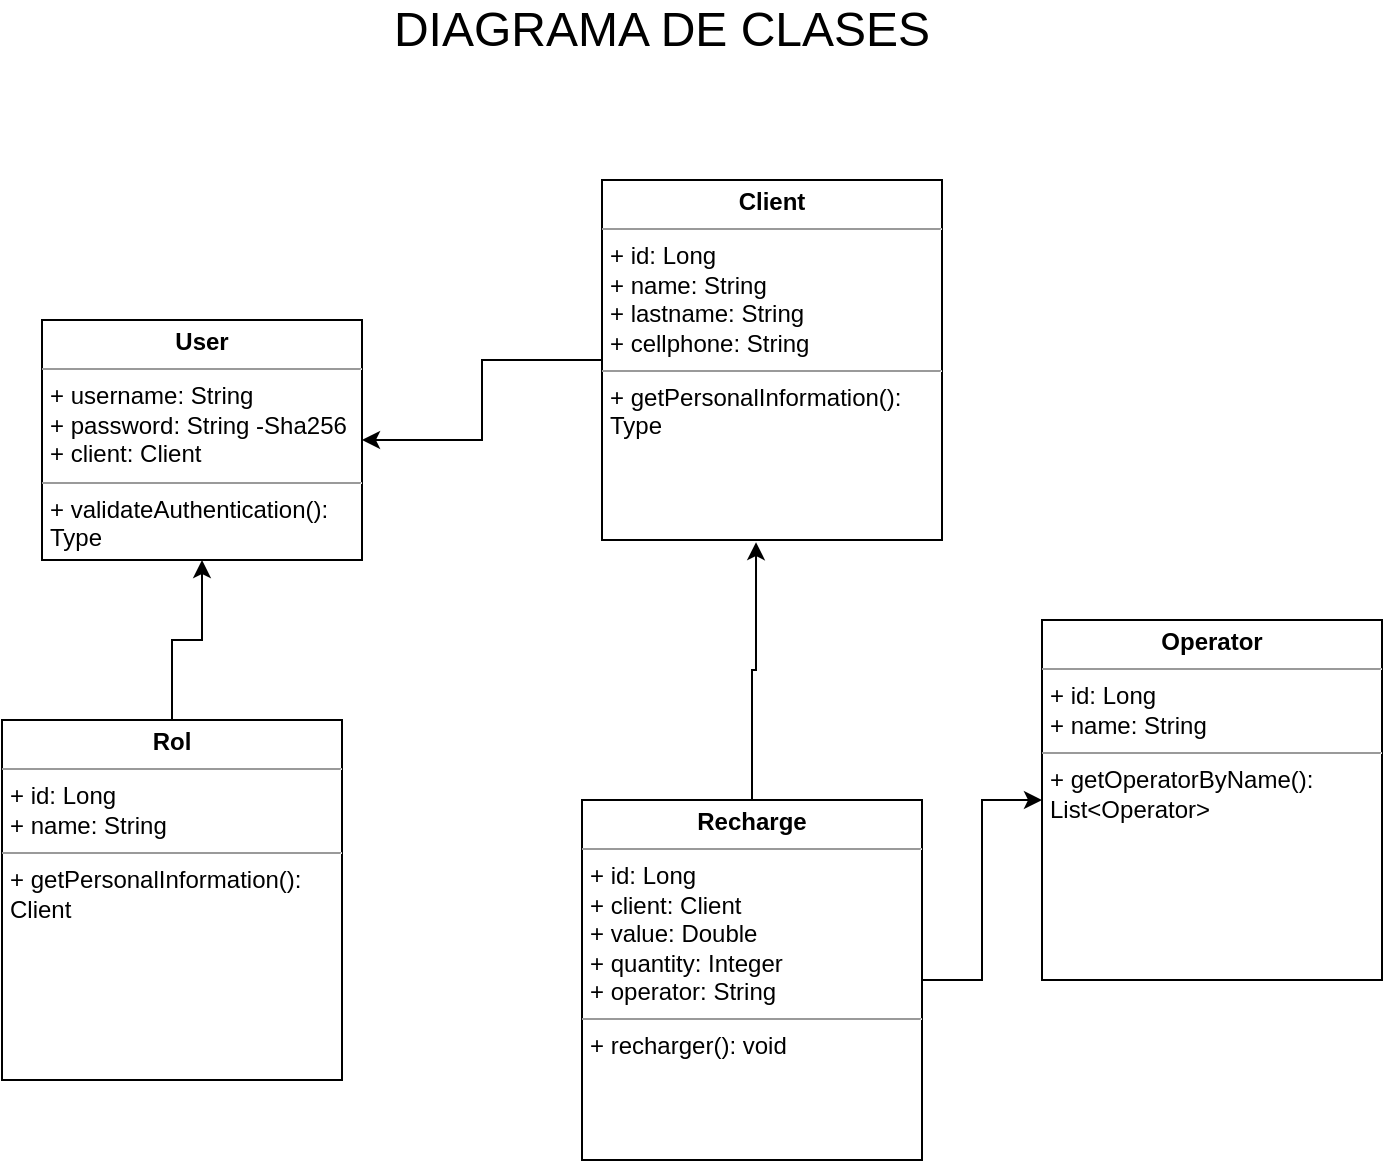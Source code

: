 <mxfile version="21.1.8" type="device" pages="4">
  <diagram name="Diagrama de clases" id="NhD9Bp3J1-05DahiVVnm">
    <mxGraphModel dx="1434" dy="765" grid="1" gridSize="10" guides="1" tooltips="1" connect="1" arrows="1" fold="1" page="1" pageScale="1" pageWidth="850" pageHeight="1100" math="0" shadow="0">
      <root>
        <mxCell id="0" />
        <mxCell id="1" parent="0" />
        <mxCell id="OxJuSa08o-R4pMxrwC6q-2" value="DIAGRAMA DE CLASES" style="text;html=1;strokeColor=none;fillColor=none;align=center;verticalAlign=middle;whiteSpace=wrap;rounded=0;strokeWidth=5;fontSize=24;" vertex="1" parent="1">
          <mxGeometry x="260" y="30" width="300" height="30" as="geometry" />
        </mxCell>
        <mxCell id="OxJuSa08o-R4pMxrwC6q-11" style="edgeStyle=orthogonalEdgeStyle;rounded=0;orthogonalLoop=1;jettySize=auto;html=1;" edge="1" parent="1" source="OxJuSa08o-R4pMxrwC6q-3" target="OxJuSa08o-R4pMxrwC6q-4">
          <mxGeometry relative="1" as="geometry" />
        </mxCell>
        <mxCell id="OxJuSa08o-R4pMxrwC6q-3" value="&lt;p style=&quot;margin:0px;margin-top:4px;text-align:center;&quot;&gt;&lt;b&gt;Client&lt;/b&gt;&lt;/p&gt;&lt;hr size=&quot;1&quot;&gt;&lt;p style=&quot;margin:0px;margin-left:4px;&quot;&gt;+ id: Long&lt;/p&gt;&lt;p style=&quot;margin:0px;margin-left:4px;&quot;&gt;+ name: String&lt;br&gt;&lt;/p&gt;&lt;p style=&quot;margin:0px;margin-left:4px;&quot;&gt;+ lastname: String&lt;br&gt;&lt;/p&gt;&lt;p style=&quot;margin:0px;margin-left:4px;&quot;&gt;+ cellphone: String&lt;br&gt;&lt;/p&gt;&lt;hr size=&quot;1&quot;&gt;&lt;p style=&quot;margin:0px;margin-left:4px;&quot;&gt;+ getPersonalInformation(): Type&lt;/p&gt;" style="verticalAlign=top;align=left;overflow=fill;fontSize=12;fontFamily=Helvetica;html=1;whiteSpace=wrap;" vertex="1" parent="1">
          <mxGeometry x="380" y="120" width="170" height="180" as="geometry" />
        </mxCell>
        <mxCell id="OxJuSa08o-R4pMxrwC6q-4" value="&lt;p style=&quot;margin:0px;margin-top:4px;text-align:center;&quot;&gt;&lt;b&gt;User&lt;/b&gt;&lt;/p&gt;&lt;hr size=&quot;1&quot;&gt;&lt;p style=&quot;margin:0px;margin-left:4px;&quot;&gt;+ username: String&lt;/p&gt;&lt;p style=&quot;margin:0px;margin-left:4px;&quot;&gt;+ password: String -Sha256&lt;br&gt;&lt;/p&gt;&lt;p style=&quot;margin:0px;margin-left:4px;&quot;&gt;+ client: Client&lt;br style=&quot;border-color: var(--border-color);&quot;&gt;&lt;/p&gt;&lt;hr size=&quot;1&quot;&gt;&lt;p style=&quot;margin:0px;margin-left:4px;&quot;&gt;+ validateAuthentication(): Type&lt;/p&gt;" style="verticalAlign=top;align=left;overflow=fill;fontSize=12;fontFamily=Helvetica;html=1;whiteSpace=wrap;" vertex="1" parent="1">
          <mxGeometry x="100" y="190" width="160" height="120" as="geometry" />
        </mxCell>
        <mxCell id="OxJuSa08o-R4pMxrwC6q-12" style="edgeStyle=orthogonalEdgeStyle;rounded=0;orthogonalLoop=1;jettySize=auto;html=1;entryX=0.453;entryY=1.006;entryDx=0;entryDy=0;entryPerimeter=0;" edge="1" parent="1" source="OxJuSa08o-R4pMxrwC6q-7" target="OxJuSa08o-R4pMxrwC6q-3">
          <mxGeometry relative="1" as="geometry" />
        </mxCell>
        <mxCell id="OxJuSa08o-R4pMxrwC6q-13" style="edgeStyle=orthogonalEdgeStyle;rounded=0;orthogonalLoop=1;jettySize=auto;html=1;entryX=0;entryY=0.5;entryDx=0;entryDy=0;" edge="1" parent="1" source="OxJuSa08o-R4pMxrwC6q-7" target="OxJuSa08o-R4pMxrwC6q-8">
          <mxGeometry relative="1" as="geometry" />
        </mxCell>
        <mxCell id="OxJuSa08o-R4pMxrwC6q-7" value="&lt;p style=&quot;margin:0px;margin-top:4px;text-align:center;&quot;&gt;&lt;b&gt;Recharge&lt;/b&gt;&lt;/p&gt;&lt;hr size=&quot;1&quot;&gt;&lt;p style=&quot;margin:0px;margin-left:4px;&quot;&gt;+ id: Long&lt;/p&gt;&lt;p style=&quot;margin:0px;margin-left:4px;&quot;&gt;+ client: Client&lt;br&gt;&lt;/p&gt;&lt;p style=&quot;margin:0px;margin-left:4px;&quot;&gt;+ value: Double&lt;br&gt;&lt;/p&gt;&lt;p style=&quot;margin:0px;margin-left:4px;&quot;&gt;+ quantity: Integer&lt;br&gt;&lt;/p&gt;&lt;p style=&quot;margin:0px;margin-left:4px;&quot;&gt;+ operator: String&lt;br&gt;&lt;/p&gt;&lt;hr size=&quot;1&quot;&gt;&lt;p style=&quot;margin:0px;margin-left:4px;&quot;&gt;+ recharger(): void&lt;/p&gt;" style="verticalAlign=top;align=left;overflow=fill;fontSize=12;fontFamily=Helvetica;html=1;whiteSpace=wrap;" vertex="1" parent="1">
          <mxGeometry x="370" y="430" width="170" height="180" as="geometry" />
        </mxCell>
        <mxCell id="OxJuSa08o-R4pMxrwC6q-8" value="&lt;p style=&quot;margin:0px;margin-top:4px;text-align:center;&quot;&gt;&lt;b&gt;Operator&lt;/b&gt;&lt;/p&gt;&lt;hr size=&quot;1&quot;&gt;&lt;p style=&quot;margin:0px;margin-left:4px;&quot;&gt;+ id: Long&lt;/p&gt;&lt;p style=&quot;margin:0px;margin-left:4px;&quot;&gt;+ name: String&lt;/p&gt;&lt;hr size=&quot;1&quot;&gt;&lt;p style=&quot;margin:0px;margin-left:4px;&quot;&gt;+ getOperatorByName(): List&amp;lt;Operator&amp;gt;&lt;/p&gt;" style="verticalAlign=top;align=left;overflow=fill;fontSize=12;fontFamily=Helvetica;html=1;whiteSpace=wrap;" vertex="1" parent="1">
          <mxGeometry x="600" y="340" width="170" height="180" as="geometry" />
        </mxCell>
        <mxCell id="OxJuSa08o-R4pMxrwC6q-10" value="" style="edgeStyle=orthogonalEdgeStyle;rounded=0;orthogonalLoop=1;jettySize=auto;html=1;" edge="1" parent="1" source="OxJuSa08o-R4pMxrwC6q-9" target="OxJuSa08o-R4pMxrwC6q-4">
          <mxGeometry relative="1" as="geometry" />
        </mxCell>
        <mxCell id="OxJuSa08o-R4pMxrwC6q-9" value="&lt;p style=&quot;margin:0px;margin-top:4px;text-align:center;&quot;&gt;&lt;b&gt;Rol&lt;/b&gt;&lt;/p&gt;&lt;hr size=&quot;1&quot;&gt;&lt;p style=&quot;margin:0px;margin-left:4px;&quot;&gt;+ id: Long&lt;/p&gt;&lt;p style=&quot;margin:0px;margin-left:4px;&quot;&gt;+ name: String&lt;/p&gt;&lt;hr size=&quot;1&quot;&gt;&lt;p style=&quot;margin:0px;margin-left:4px;&quot;&gt;+ getPersonalInformation(): Client&lt;/p&gt;" style="verticalAlign=top;align=left;overflow=fill;fontSize=12;fontFamily=Helvetica;html=1;whiteSpace=wrap;" vertex="1" parent="1">
          <mxGeometry x="80" y="390" width="170" height="180" as="geometry" />
        </mxCell>
      </root>
    </mxGraphModel>
  </diagram>
  <diagram id="KC_VDV1ARqw7s2m8Y3AF" name="Diagrama relacional">
    <mxGraphModel dx="1434" dy="765" grid="1" gridSize="10" guides="1" tooltips="1" connect="1" arrows="1" fold="1" page="1" pageScale="1" pageWidth="850" pageHeight="1100" math="0" shadow="0">
      <root>
        <mxCell id="0" />
        <mxCell id="1" parent="0" />
        <mxCell id="NtnDvKSr3k3F9k5kQiV3-1" value="DIAGRAMA DE CLASES" style="text;html=1;strokeColor=none;fillColor=none;align=center;verticalAlign=middle;whiteSpace=wrap;rounded=0;strokeWidth=5;fontSize=24;" vertex="1" parent="1">
          <mxGeometry x="260" y="30" width="300" height="30" as="geometry" />
        </mxCell>
        <mxCell id="NtnDvKSr3k3F9k5kQiV3-6" value="User" style="shape=table;startSize=30;container=1;collapsible=1;childLayout=tableLayout;fixedRows=1;rowLines=0;fontStyle=1;align=center;resizeLast=1;html=1;" vertex="1" parent="1">
          <mxGeometry x="100" y="200" width="180" height="190" as="geometry" />
        </mxCell>
        <mxCell id="NtnDvKSr3k3F9k5kQiV3-7" value="" style="shape=tableRow;horizontal=0;startSize=0;swimlaneHead=0;swimlaneBody=0;fillColor=none;collapsible=0;dropTarget=0;points=[[0,0.5],[1,0.5]];portConstraint=eastwest;top=0;left=0;right=0;bottom=1;" vertex="1" parent="NtnDvKSr3k3F9k5kQiV3-6">
          <mxGeometry y="30" width="180" height="70" as="geometry" />
        </mxCell>
        <mxCell id="NtnDvKSr3k3F9k5kQiV3-8" value="PK" style="shape=partialRectangle;connectable=0;fillColor=none;top=0;left=0;bottom=0;right=0;fontStyle=1;overflow=hidden;whiteSpace=wrap;html=1;" vertex="1" parent="NtnDvKSr3k3F9k5kQiV3-7">
          <mxGeometry width="30" height="70" as="geometry">
            <mxRectangle width="30" height="70" as="alternateBounds" />
          </mxGeometry>
        </mxCell>
        <mxCell id="NtnDvKSr3k3F9k5kQiV3-9" value="id" style="shape=partialRectangle;connectable=0;fillColor=none;top=0;left=0;bottom=0;right=0;align=left;spacingLeft=6;fontStyle=5;overflow=hidden;whiteSpace=wrap;html=1;" vertex="1" parent="NtnDvKSr3k3F9k5kQiV3-7">
          <mxGeometry x="30" width="150" height="70" as="geometry">
            <mxRectangle width="150" height="70" as="alternateBounds" />
          </mxGeometry>
        </mxCell>
        <mxCell id="NtnDvKSr3k3F9k5kQiV3-10" value="" style="shape=tableRow;horizontal=0;startSize=0;swimlaneHead=0;swimlaneBody=0;fillColor=none;collapsible=0;dropTarget=0;points=[[0,0.5],[1,0.5]];portConstraint=eastwest;top=0;left=0;right=0;bottom=0;" vertex="1" parent="NtnDvKSr3k3F9k5kQiV3-6">
          <mxGeometry y="100" width="180" height="30" as="geometry" />
        </mxCell>
        <mxCell id="NtnDvKSr3k3F9k5kQiV3-11" value="" style="shape=partialRectangle;connectable=0;fillColor=none;top=0;left=0;bottom=0;right=0;editable=1;overflow=hidden;whiteSpace=wrap;html=1;" vertex="1" parent="NtnDvKSr3k3F9k5kQiV3-10">
          <mxGeometry width="30" height="30" as="geometry">
            <mxRectangle width="30" height="30" as="alternateBounds" />
          </mxGeometry>
        </mxCell>
        <mxCell id="NtnDvKSr3k3F9k5kQiV3-12" value="username" style="shape=partialRectangle;connectable=0;fillColor=none;top=0;left=0;bottom=0;right=0;align=left;spacingLeft=6;overflow=hidden;whiteSpace=wrap;html=1;" vertex="1" parent="NtnDvKSr3k3F9k5kQiV3-10">
          <mxGeometry x="30" width="150" height="30" as="geometry">
            <mxRectangle width="150" height="30" as="alternateBounds" />
          </mxGeometry>
        </mxCell>
        <mxCell id="NtnDvKSr3k3F9k5kQiV3-13" value="" style="shape=tableRow;horizontal=0;startSize=0;swimlaneHead=0;swimlaneBody=0;fillColor=none;collapsible=0;dropTarget=0;points=[[0,0.5],[1,0.5]];portConstraint=eastwest;top=0;left=0;right=0;bottom=0;" vertex="1" parent="NtnDvKSr3k3F9k5kQiV3-6">
          <mxGeometry y="130" width="180" height="30" as="geometry" />
        </mxCell>
        <mxCell id="NtnDvKSr3k3F9k5kQiV3-14" value="" style="shape=partialRectangle;connectable=0;fillColor=none;top=0;left=0;bottom=0;right=0;editable=1;overflow=hidden;whiteSpace=wrap;html=1;" vertex="1" parent="NtnDvKSr3k3F9k5kQiV3-13">
          <mxGeometry width="30" height="30" as="geometry">
            <mxRectangle width="30" height="30" as="alternateBounds" />
          </mxGeometry>
        </mxCell>
        <mxCell id="NtnDvKSr3k3F9k5kQiV3-15" value="password" style="shape=partialRectangle;connectable=0;fillColor=none;top=0;left=0;bottom=0;right=0;align=left;spacingLeft=6;overflow=hidden;whiteSpace=wrap;html=1;" vertex="1" parent="NtnDvKSr3k3F9k5kQiV3-13">
          <mxGeometry x="30" width="150" height="30" as="geometry">
            <mxRectangle width="150" height="30" as="alternateBounds" />
          </mxGeometry>
        </mxCell>
        <mxCell id="NtnDvKSr3k3F9k5kQiV3-16" value="" style="shape=tableRow;horizontal=0;startSize=0;swimlaneHead=0;swimlaneBody=0;fillColor=none;collapsible=0;dropTarget=0;points=[[0,0.5],[1,0.5]];portConstraint=eastwest;top=0;left=0;right=0;bottom=0;" vertex="1" parent="NtnDvKSr3k3F9k5kQiV3-6">
          <mxGeometry y="160" width="180" height="30" as="geometry" />
        </mxCell>
        <mxCell id="NtnDvKSr3k3F9k5kQiV3-17" value="" style="shape=partialRectangle;connectable=0;fillColor=none;top=0;left=0;bottom=0;right=0;editable=1;overflow=hidden;whiteSpace=wrap;html=1;" vertex="1" parent="NtnDvKSr3k3F9k5kQiV3-16">
          <mxGeometry width="30" height="30" as="geometry">
            <mxRectangle width="30" height="30" as="alternateBounds" />
          </mxGeometry>
        </mxCell>
        <mxCell id="NtnDvKSr3k3F9k5kQiV3-18" value="fk_id_rol" style="shape=partialRectangle;connectable=0;fillColor=none;top=0;left=0;bottom=0;right=0;align=left;spacingLeft=6;overflow=hidden;whiteSpace=wrap;html=1;" vertex="1" parent="NtnDvKSr3k3F9k5kQiV3-16">
          <mxGeometry x="30" width="150" height="30" as="geometry">
            <mxRectangle width="150" height="30" as="alternateBounds" />
          </mxGeometry>
        </mxCell>
        <mxCell id="QtFYTCFvcYxuP-y3jaL2-1" value="Rol" style="shape=table;startSize=30;container=1;collapsible=1;childLayout=tableLayout;fixedRows=1;rowLines=0;fontStyle=1;align=center;resizeLast=1;html=1;" vertex="1" parent="1">
          <mxGeometry x="80" y="490" width="180" height="150" as="geometry" />
        </mxCell>
        <mxCell id="QtFYTCFvcYxuP-y3jaL2-2" value="" style="shape=tableRow;horizontal=0;startSize=0;swimlaneHead=0;swimlaneBody=0;fillColor=none;collapsible=0;dropTarget=0;points=[[0,0.5],[1,0.5]];portConstraint=eastwest;top=0;left=0;right=0;bottom=1;" vertex="1" parent="QtFYTCFvcYxuP-y3jaL2-1">
          <mxGeometry y="30" width="180" height="30" as="geometry" />
        </mxCell>
        <mxCell id="QtFYTCFvcYxuP-y3jaL2-3" value="PK" style="shape=partialRectangle;connectable=0;fillColor=none;top=0;left=0;bottom=0;right=0;fontStyle=1;overflow=hidden;whiteSpace=wrap;html=1;" vertex="1" parent="QtFYTCFvcYxuP-y3jaL2-2">
          <mxGeometry width="30" height="30" as="geometry">
            <mxRectangle width="30" height="30" as="alternateBounds" />
          </mxGeometry>
        </mxCell>
        <mxCell id="QtFYTCFvcYxuP-y3jaL2-4" value="id" style="shape=partialRectangle;connectable=0;fillColor=none;top=0;left=0;bottom=0;right=0;align=left;spacingLeft=6;fontStyle=5;overflow=hidden;whiteSpace=wrap;html=1;" vertex="1" parent="QtFYTCFvcYxuP-y3jaL2-2">
          <mxGeometry x="30" width="150" height="30" as="geometry">
            <mxRectangle width="150" height="30" as="alternateBounds" />
          </mxGeometry>
        </mxCell>
        <mxCell id="QtFYTCFvcYxuP-y3jaL2-5" value="" style="shape=tableRow;horizontal=0;startSize=0;swimlaneHead=0;swimlaneBody=0;fillColor=none;collapsible=0;dropTarget=0;points=[[0,0.5],[1,0.5]];portConstraint=eastwest;top=0;left=0;right=0;bottom=0;" vertex="1" parent="QtFYTCFvcYxuP-y3jaL2-1">
          <mxGeometry y="60" width="180" height="30" as="geometry" />
        </mxCell>
        <mxCell id="QtFYTCFvcYxuP-y3jaL2-6" value="" style="shape=partialRectangle;connectable=0;fillColor=none;top=0;left=0;bottom=0;right=0;editable=1;overflow=hidden;whiteSpace=wrap;html=1;" vertex="1" parent="QtFYTCFvcYxuP-y3jaL2-5">
          <mxGeometry width="30" height="30" as="geometry">
            <mxRectangle width="30" height="30" as="alternateBounds" />
          </mxGeometry>
        </mxCell>
        <mxCell id="QtFYTCFvcYxuP-y3jaL2-7" value="name" style="shape=partialRectangle;connectable=0;fillColor=none;top=0;left=0;bottom=0;right=0;align=left;spacingLeft=6;overflow=hidden;whiteSpace=wrap;html=1;" vertex="1" parent="QtFYTCFvcYxuP-y3jaL2-5">
          <mxGeometry x="30" width="150" height="30" as="geometry">
            <mxRectangle width="150" height="30" as="alternateBounds" />
          </mxGeometry>
        </mxCell>
        <mxCell id="QtFYTCFvcYxuP-y3jaL2-8" value="" style="shape=tableRow;horizontal=0;startSize=0;swimlaneHead=0;swimlaneBody=0;fillColor=none;collapsible=0;dropTarget=0;points=[[0,0.5],[1,0.5]];portConstraint=eastwest;top=0;left=0;right=0;bottom=0;" vertex="1" parent="QtFYTCFvcYxuP-y3jaL2-1">
          <mxGeometry y="90" width="180" height="30" as="geometry" />
        </mxCell>
        <mxCell id="QtFYTCFvcYxuP-y3jaL2-9" value="" style="shape=partialRectangle;connectable=0;fillColor=none;top=0;left=0;bottom=0;right=0;editable=1;overflow=hidden;whiteSpace=wrap;html=1;" vertex="1" parent="QtFYTCFvcYxuP-y3jaL2-8">
          <mxGeometry width="30" height="30" as="geometry">
            <mxRectangle width="30" height="30" as="alternateBounds" />
          </mxGeometry>
        </mxCell>
        <mxCell id="QtFYTCFvcYxuP-y3jaL2-10" value="status" style="shape=partialRectangle;connectable=0;fillColor=none;top=0;left=0;bottom=0;right=0;align=left;spacingLeft=6;overflow=hidden;whiteSpace=wrap;html=1;" vertex="1" parent="QtFYTCFvcYxuP-y3jaL2-8">
          <mxGeometry x="30" width="150" height="30" as="geometry">
            <mxRectangle width="150" height="30" as="alternateBounds" />
          </mxGeometry>
        </mxCell>
        <mxCell id="QtFYTCFvcYxuP-y3jaL2-11" value="" style="shape=tableRow;horizontal=0;startSize=0;swimlaneHead=0;swimlaneBody=0;fillColor=none;collapsible=0;dropTarget=0;points=[[0,0.5],[1,0.5]];portConstraint=eastwest;top=0;left=0;right=0;bottom=0;" vertex="1" parent="QtFYTCFvcYxuP-y3jaL2-1">
          <mxGeometry y="120" width="180" height="30" as="geometry" />
        </mxCell>
        <mxCell id="QtFYTCFvcYxuP-y3jaL2-12" value="" style="shape=partialRectangle;connectable=0;fillColor=none;top=0;left=0;bottom=0;right=0;editable=1;overflow=hidden;whiteSpace=wrap;html=1;" vertex="1" parent="QtFYTCFvcYxuP-y3jaL2-11">
          <mxGeometry width="30" height="30" as="geometry">
            <mxRectangle width="30" height="30" as="alternateBounds" />
          </mxGeometry>
        </mxCell>
        <mxCell id="QtFYTCFvcYxuP-y3jaL2-13" value="" style="shape=partialRectangle;connectable=0;fillColor=none;top=0;left=0;bottom=0;right=0;align=left;spacingLeft=6;overflow=hidden;whiteSpace=wrap;html=1;" vertex="1" parent="QtFYTCFvcYxuP-y3jaL2-11">
          <mxGeometry x="30" width="150" height="30" as="geometry">
            <mxRectangle width="150" height="30" as="alternateBounds" />
          </mxGeometry>
        </mxCell>
        <mxCell id="QtFYTCFvcYxuP-y3jaL2-14" value="Client" style="shape=table;startSize=30;container=1;collapsible=1;childLayout=tableLayout;fixedRows=1;rowLines=0;fontStyle=1;align=center;resizeLast=1;html=1;" vertex="1" parent="1">
          <mxGeometry x="335" y="150" width="180" height="150" as="geometry" />
        </mxCell>
        <mxCell id="QtFYTCFvcYxuP-y3jaL2-15" value="" style="shape=tableRow;horizontal=0;startSize=0;swimlaneHead=0;swimlaneBody=0;fillColor=none;collapsible=0;dropTarget=0;points=[[0,0.5],[1,0.5]];portConstraint=eastwest;top=0;left=0;right=0;bottom=1;" vertex="1" parent="QtFYTCFvcYxuP-y3jaL2-14">
          <mxGeometry y="30" width="180" height="30" as="geometry" />
        </mxCell>
        <mxCell id="QtFYTCFvcYxuP-y3jaL2-16" value="PK" style="shape=partialRectangle;connectable=0;fillColor=none;top=0;left=0;bottom=0;right=0;fontStyle=1;overflow=hidden;whiteSpace=wrap;html=1;" vertex="1" parent="QtFYTCFvcYxuP-y3jaL2-15">
          <mxGeometry width="30" height="30" as="geometry">
            <mxRectangle width="30" height="30" as="alternateBounds" />
          </mxGeometry>
        </mxCell>
        <mxCell id="QtFYTCFvcYxuP-y3jaL2-17" value="id" style="shape=partialRectangle;connectable=0;fillColor=none;top=0;left=0;bottom=0;right=0;align=left;spacingLeft=6;fontStyle=5;overflow=hidden;whiteSpace=wrap;html=1;" vertex="1" parent="QtFYTCFvcYxuP-y3jaL2-15">
          <mxGeometry x="30" width="150" height="30" as="geometry">
            <mxRectangle width="150" height="30" as="alternateBounds" />
          </mxGeometry>
        </mxCell>
        <mxCell id="QtFYTCFvcYxuP-y3jaL2-18" value="" style="shape=tableRow;horizontal=0;startSize=0;swimlaneHead=0;swimlaneBody=0;fillColor=none;collapsible=0;dropTarget=0;points=[[0,0.5],[1,0.5]];portConstraint=eastwest;top=0;left=0;right=0;bottom=0;" vertex="1" parent="QtFYTCFvcYxuP-y3jaL2-14">
          <mxGeometry y="60" width="180" height="30" as="geometry" />
        </mxCell>
        <mxCell id="QtFYTCFvcYxuP-y3jaL2-19" value="" style="shape=partialRectangle;connectable=0;fillColor=none;top=0;left=0;bottom=0;right=0;editable=1;overflow=hidden;whiteSpace=wrap;html=1;" vertex="1" parent="QtFYTCFvcYxuP-y3jaL2-18">
          <mxGeometry width="30" height="30" as="geometry">
            <mxRectangle width="30" height="30" as="alternateBounds" />
          </mxGeometry>
        </mxCell>
        <mxCell id="QtFYTCFvcYxuP-y3jaL2-20" value="name" style="shape=partialRectangle;connectable=0;fillColor=none;top=0;left=0;bottom=0;right=0;align=left;spacingLeft=6;overflow=hidden;whiteSpace=wrap;html=1;" vertex="1" parent="QtFYTCFvcYxuP-y3jaL2-18">
          <mxGeometry x="30" width="150" height="30" as="geometry">
            <mxRectangle width="150" height="30" as="alternateBounds" />
          </mxGeometry>
        </mxCell>
        <mxCell id="QtFYTCFvcYxuP-y3jaL2-21" value="" style="shape=tableRow;horizontal=0;startSize=0;swimlaneHead=0;swimlaneBody=0;fillColor=none;collapsible=0;dropTarget=0;points=[[0,0.5],[1,0.5]];portConstraint=eastwest;top=0;left=0;right=0;bottom=0;" vertex="1" parent="QtFYTCFvcYxuP-y3jaL2-14">
          <mxGeometry y="90" width="180" height="30" as="geometry" />
        </mxCell>
        <mxCell id="QtFYTCFvcYxuP-y3jaL2-22" value="" style="shape=partialRectangle;connectable=0;fillColor=none;top=0;left=0;bottom=0;right=0;editable=1;overflow=hidden;whiteSpace=wrap;html=1;" vertex="1" parent="QtFYTCFvcYxuP-y3jaL2-21">
          <mxGeometry width="30" height="30" as="geometry">
            <mxRectangle width="30" height="30" as="alternateBounds" />
          </mxGeometry>
        </mxCell>
        <mxCell id="QtFYTCFvcYxuP-y3jaL2-23" value="lastiname" style="shape=partialRectangle;connectable=0;fillColor=none;top=0;left=0;bottom=0;right=0;align=left;spacingLeft=6;overflow=hidden;whiteSpace=wrap;html=1;" vertex="1" parent="QtFYTCFvcYxuP-y3jaL2-21">
          <mxGeometry x="30" width="150" height="30" as="geometry">
            <mxRectangle width="150" height="30" as="alternateBounds" />
          </mxGeometry>
        </mxCell>
        <mxCell id="QtFYTCFvcYxuP-y3jaL2-24" value="" style="shape=tableRow;horizontal=0;startSize=0;swimlaneHead=0;swimlaneBody=0;fillColor=none;collapsible=0;dropTarget=0;points=[[0,0.5],[1,0.5]];portConstraint=eastwest;top=0;left=0;right=0;bottom=0;" vertex="1" parent="QtFYTCFvcYxuP-y3jaL2-14">
          <mxGeometry y="120" width="180" height="30" as="geometry" />
        </mxCell>
        <mxCell id="QtFYTCFvcYxuP-y3jaL2-25" value="" style="shape=partialRectangle;connectable=0;fillColor=none;top=0;left=0;bottom=0;right=0;editable=1;overflow=hidden;whiteSpace=wrap;html=1;" vertex="1" parent="QtFYTCFvcYxuP-y3jaL2-24">
          <mxGeometry width="30" height="30" as="geometry">
            <mxRectangle width="30" height="30" as="alternateBounds" />
          </mxGeometry>
        </mxCell>
        <mxCell id="QtFYTCFvcYxuP-y3jaL2-26" value="cellphone" style="shape=partialRectangle;connectable=0;fillColor=none;top=0;left=0;bottom=0;right=0;align=left;spacingLeft=6;overflow=hidden;whiteSpace=wrap;html=1;" vertex="1" parent="QtFYTCFvcYxuP-y3jaL2-24">
          <mxGeometry x="30" width="150" height="30" as="geometry">
            <mxRectangle width="150" height="30" as="alternateBounds" />
          </mxGeometry>
        </mxCell>
        <mxCell id="QtFYTCFvcYxuP-y3jaL2-27" value="Operator" style="shape=table;startSize=30;container=1;collapsible=1;childLayout=tableLayout;fixedRows=1;rowLines=0;fontStyle=1;align=center;resizeLast=1;html=1;" vertex="1" parent="1">
          <mxGeometry x="610" y="590" width="180" height="150" as="geometry" />
        </mxCell>
        <mxCell id="QtFYTCFvcYxuP-y3jaL2-28" value="" style="shape=tableRow;horizontal=0;startSize=0;swimlaneHead=0;swimlaneBody=0;fillColor=none;collapsible=0;dropTarget=0;points=[[0,0.5],[1,0.5]];portConstraint=eastwest;top=0;left=0;right=0;bottom=1;" vertex="1" parent="QtFYTCFvcYxuP-y3jaL2-27">
          <mxGeometry y="30" width="180" height="30" as="geometry" />
        </mxCell>
        <mxCell id="QtFYTCFvcYxuP-y3jaL2-29" value="PK" style="shape=partialRectangle;connectable=0;fillColor=none;top=0;left=0;bottom=0;right=0;fontStyle=1;overflow=hidden;whiteSpace=wrap;html=1;" vertex="1" parent="QtFYTCFvcYxuP-y3jaL2-28">
          <mxGeometry width="30" height="30" as="geometry">
            <mxRectangle width="30" height="30" as="alternateBounds" />
          </mxGeometry>
        </mxCell>
        <mxCell id="QtFYTCFvcYxuP-y3jaL2-30" value="id" style="shape=partialRectangle;connectable=0;fillColor=none;top=0;left=0;bottom=0;right=0;align=left;spacingLeft=6;fontStyle=5;overflow=hidden;whiteSpace=wrap;html=1;" vertex="1" parent="QtFYTCFvcYxuP-y3jaL2-28">
          <mxGeometry x="30" width="150" height="30" as="geometry">
            <mxRectangle width="150" height="30" as="alternateBounds" />
          </mxGeometry>
        </mxCell>
        <mxCell id="QtFYTCFvcYxuP-y3jaL2-31" value="" style="shape=tableRow;horizontal=0;startSize=0;swimlaneHead=0;swimlaneBody=0;fillColor=none;collapsible=0;dropTarget=0;points=[[0,0.5],[1,0.5]];portConstraint=eastwest;top=0;left=0;right=0;bottom=0;" vertex="1" parent="QtFYTCFvcYxuP-y3jaL2-27">
          <mxGeometry y="60" width="180" height="30" as="geometry" />
        </mxCell>
        <mxCell id="QtFYTCFvcYxuP-y3jaL2-32" value="" style="shape=partialRectangle;connectable=0;fillColor=none;top=0;left=0;bottom=0;right=0;editable=1;overflow=hidden;whiteSpace=wrap;html=1;" vertex="1" parent="QtFYTCFvcYxuP-y3jaL2-31">
          <mxGeometry width="30" height="30" as="geometry">
            <mxRectangle width="30" height="30" as="alternateBounds" />
          </mxGeometry>
        </mxCell>
        <mxCell id="QtFYTCFvcYxuP-y3jaL2-33" value="name" style="shape=partialRectangle;connectable=0;fillColor=none;top=0;left=0;bottom=0;right=0;align=left;spacingLeft=6;overflow=hidden;whiteSpace=wrap;html=1;" vertex="1" parent="QtFYTCFvcYxuP-y3jaL2-31">
          <mxGeometry x="30" width="150" height="30" as="geometry">
            <mxRectangle width="150" height="30" as="alternateBounds" />
          </mxGeometry>
        </mxCell>
        <mxCell id="QtFYTCFvcYxuP-y3jaL2-34" value="" style="shape=tableRow;horizontal=0;startSize=0;swimlaneHead=0;swimlaneBody=0;fillColor=none;collapsible=0;dropTarget=0;points=[[0,0.5],[1,0.5]];portConstraint=eastwest;top=0;left=0;right=0;bottom=0;" vertex="1" parent="QtFYTCFvcYxuP-y3jaL2-27">
          <mxGeometry y="90" width="180" height="30" as="geometry" />
        </mxCell>
        <mxCell id="QtFYTCFvcYxuP-y3jaL2-35" value="" style="shape=partialRectangle;connectable=0;fillColor=none;top=0;left=0;bottom=0;right=0;editable=1;overflow=hidden;whiteSpace=wrap;html=1;" vertex="1" parent="QtFYTCFvcYxuP-y3jaL2-34">
          <mxGeometry width="30" height="30" as="geometry">
            <mxRectangle width="30" height="30" as="alternateBounds" />
          </mxGeometry>
        </mxCell>
        <mxCell id="QtFYTCFvcYxuP-y3jaL2-36" value="status" style="shape=partialRectangle;connectable=0;fillColor=none;top=0;left=0;bottom=0;right=0;align=left;spacingLeft=6;overflow=hidden;whiteSpace=wrap;html=1;" vertex="1" parent="QtFYTCFvcYxuP-y3jaL2-34">
          <mxGeometry x="30" width="150" height="30" as="geometry">
            <mxRectangle width="150" height="30" as="alternateBounds" />
          </mxGeometry>
        </mxCell>
        <mxCell id="QtFYTCFvcYxuP-y3jaL2-37" value="" style="shape=tableRow;horizontal=0;startSize=0;swimlaneHead=0;swimlaneBody=0;fillColor=none;collapsible=0;dropTarget=0;points=[[0,0.5],[1,0.5]];portConstraint=eastwest;top=0;left=0;right=0;bottom=0;" vertex="1" parent="QtFYTCFvcYxuP-y3jaL2-27">
          <mxGeometry y="120" width="180" height="30" as="geometry" />
        </mxCell>
        <mxCell id="QtFYTCFvcYxuP-y3jaL2-38" value="" style="shape=partialRectangle;connectable=0;fillColor=none;top=0;left=0;bottom=0;right=0;editable=1;overflow=hidden;whiteSpace=wrap;html=1;" vertex="1" parent="QtFYTCFvcYxuP-y3jaL2-37">
          <mxGeometry width="30" height="30" as="geometry">
            <mxRectangle width="30" height="30" as="alternateBounds" />
          </mxGeometry>
        </mxCell>
        <mxCell id="QtFYTCFvcYxuP-y3jaL2-39" value="" style="shape=partialRectangle;connectable=0;fillColor=none;top=0;left=0;bottom=0;right=0;align=left;spacingLeft=6;overflow=hidden;whiteSpace=wrap;html=1;" vertex="1" parent="QtFYTCFvcYxuP-y3jaL2-37">
          <mxGeometry x="30" width="150" height="30" as="geometry">
            <mxRectangle width="150" height="30" as="alternateBounds" />
          </mxGeometry>
        </mxCell>
        <mxCell id="d6OdYlebjn8my0mSez5g-1" value="FK" style="shape=partialRectangle;connectable=0;fillColor=none;top=0;left=0;bottom=0;right=0;fontStyle=1;overflow=hidden;whiteSpace=wrap;html=1;" vertex="1" parent="1">
          <mxGeometry x="100" y="270" width="30" height="30" as="geometry">
            <mxRectangle width="30" height="30" as="alternateBounds" />
          </mxGeometry>
        </mxCell>
        <mxCell id="d6OdYlebjn8my0mSez5g-2" value="fk_id_client" style="shape=partialRectangle;connectable=0;fillColor=none;top=0;left=0;bottom=0;right=0;align=left;spacingLeft=6;fontStyle=5;overflow=hidden;whiteSpace=wrap;html=1;" vertex="1" parent="1">
          <mxGeometry x="130" y="270" width="150" height="30" as="geometry">
            <mxRectangle width="150" height="30" as="alternateBounds" />
          </mxGeometry>
        </mxCell>
        <mxCell id="d6OdYlebjn8my0mSez5g-3" value="FK" style="shape=partialRectangle;connectable=0;fillColor=none;top=0;left=0;bottom=0;right=0;fontStyle=1;overflow=hidden;whiteSpace=wrap;html=1;" vertex="1" parent="1">
          <mxGeometry x="100" y="360" width="30" height="30" as="geometry">
            <mxRectangle width="30" height="30" as="alternateBounds" />
          </mxGeometry>
        </mxCell>
        <mxCell id="fp-fzkbQNFuoduGu6_wp-1" value="Recharge" style="shape=table;startSize=30;container=1;collapsible=1;childLayout=tableLayout;fixedRows=1;rowLines=0;fontStyle=1;align=center;resizeLast=1;html=1;" vertex="1" parent="1">
          <mxGeometry x="370" y="460" width="180" height="190" as="geometry" />
        </mxCell>
        <mxCell id="fp-fzkbQNFuoduGu6_wp-2" value="" style="shape=tableRow;horizontal=0;startSize=0;swimlaneHead=0;swimlaneBody=0;fillColor=none;collapsible=0;dropTarget=0;points=[[0,0.5],[1,0.5]];portConstraint=eastwest;top=0;left=0;right=0;bottom=1;" vertex="1" parent="fp-fzkbQNFuoduGu6_wp-1">
          <mxGeometry y="30" width="180" height="70" as="geometry" />
        </mxCell>
        <mxCell id="fp-fzkbQNFuoduGu6_wp-3" value="PK" style="shape=partialRectangle;connectable=0;fillColor=none;top=0;left=0;bottom=0;right=0;fontStyle=1;overflow=hidden;whiteSpace=wrap;html=1;" vertex="1" parent="fp-fzkbQNFuoduGu6_wp-2">
          <mxGeometry width="30" height="70" as="geometry">
            <mxRectangle width="30" height="70" as="alternateBounds" />
          </mxGeometry>
        </mxCell>
        <mxCell id="fp-fzkbQNFuoduGu6_wp-4" value="id" style="shape=partialRectangle;connectable=0;fillColor=none;top=0;left=0;bottom=0;right=0;align=left;spacingLeft=6;fontStyle=5;overflow=hidden;whiteSpace=wrap;html=1;" vertex="1" parent="fp-fzkbQNFuoduGu6_wp-2">
          <mxGeometry x="30" width="150" height="70" as="geometry">
            <mxRectangle width="150" height="70" as="alternateBounds" />
          </mxGeometry>
        </mxCell>
        <mxCell id="fp-fzkbQNFuoduGu6_wp-5" value="" style="shape=tableRow;horizontal=0;startSize=0;swimlaneHead=0;swimlaneBody=0;fillColor=none;collapsible=0;dropTarget=0;points=[[0,0.5],[1,0.5]];portConstraint=eastwest;top=0;left=0;right=0;bottom=0;" vertex="1" parent="fp-fzkbQNFuoduGu6_wp-1">
          <mxGeometry y="100" width="180" height="30" as="geometry" />
        </mxCell>
        <mxCell id="fp-fzkbQNFuoduGu6_wp-6" value="" style="shape=partialRectangle;connectable=0;fillColor=none;top=0;left=0;bottom=0;right=0;editable=1;overflow=hidden;whiteSpace=wrap;html=1;" vertex="1" parent="fp-fzkbQNFuoduGu6_wp-5">
          <mxGeometry width="30" height="30" as="geometry">
            <mxRectangle width="30" height="30" as="alternateBounds" />
          </mxGeometry>
        </mxCell>
        <mxCell id="fp-fzkbQNFuoduGu6_wp-7" value="value" style="shape=partialRectangle;connectable=0;fillColor=none;top=0;left=0;bottom=0;right=0;align=left;spacingLeft=6;overflow=hidden;whiteSpace=wrap;html=1;" vertex="1" parent="fp-fzkbQNFuoduGu6_wp-5">
          <mxGeometry x="30" width="150" height="30" as="geometry">
            <mxRectangle width="150" height="30" as="alternateBounds" />
          </mxGeometry>
        </mxCell>
        <mxCell id="fp-fzkbQNFuoduGu6_wp-8" value="" style="shape=tableRow;horizontal=0;startSize=0;swimlaneHead=0;swimlaneBody=0;fillColor=none;collapsible=0;dropTarget=0;points=[[0,0.5],[1,0.5]];portConstraint=eastwest;top=0;left=0;right=0;bottom=0;" vertex="1" parent="fp-fzkbQNFuoduGu6_wp-1">
          <mxGeometry y="130" width="180" height="30" as="geometry" />
        </mxCell>
        <mxCell id="fp-fzkbQNFuoduGu6_wp-9" value="" style="shape=partialRectangle;connectable=0;fillColor=none;top=0;left=0;bottom=0;right=0;editable=1;overflow=hidden;whiteSpace=wrap;html=1;" vertex="1" parent="fp-fzkbQNFuoduGu6_wp-8">
          <mxGeometry width="30" height="30" as="geometry">
            <mxRectangle width="30" height="30" as="alternateBounds" />
          </mxGeometry>
        </mxCell>
        <mxCell id="fp-fzkbQNFuoduGu6_wp-10" value="quantity" style="shape=partialRectangle;connectable=0;fillColor=none;top=0;left=0;bottom=0;right=0;align=left;spacingLeft=6;overflow=hidden;whiteSpace=wrap;html=1;" vertex="1" parent="fp-fzkbQNFuoduGu6_wp-8">
          <mxGeometry x="30" width="150" height="30" as="geometry">
            <mxRectangle width="150" height="30" as="alternateBounds" />
          </mxGeometry>
        </mxCell>
        <mxCell id="fp-fzkbQNFuoduGu6_wp-11" value="" style="shape=tableRow;horizontal=0;startSize=0;swimlaneHead=0;swimlaneBody=0;fillColor=none;collapsible=0;dropTarget=0;points=[[0,0.5],[1,0.5]];portConstraint=eastwest;top=0;left=0;right=0;bottom=0;" vertex="1" parent="fp-fzkbQNFuoduGu6_wp-1">
          <mxGeometry y="160" width="180" height="30" as="geometry" />
        </mxCell>
        <mxCell id="fp-fzkbQNFuoduGu6_wp-12" value="" style="shape=partialRectangle;connectable=0;fillColor=none;top=0;left=0;bottom=0;right=0;editable=1;overflow=hidden;whiteSpace=wrap;html=1;" vertex="1" parent="fp-fzkbQNFuoduGu6_wp-11">
          <mxGeometry width="30" height="30" as="geometry">
            <mxRectangle width="30" height="30" as="alternateBounds" />
          </mxGeometry>
        </mxCell>
        <mxCell id="fp-fzkbQNFuoduGu6_wp-13" value="fk_id_operator" style="shape=partialRectangle;connectable=0;fillColor=none;top=0;left=0;bottom=0;right=0;align=left;spacingLeft=6;overflow=hidden;whiteSpace=wrap;html=1;" vertex="1" parent="fp-fzkbQNFuoduGu6_wp-11">
          <mxGeometry x="30" width="150" height="30" as="geometry">
            <mxRectangle width="150" height="30" as="alternateBounds" />
          </mxGeometry>
        </mxCell>
        <mxCell id="fp-fzkbQNFuoduGu6_wp-14" value="FK" style="shape=partialRectangle;connectable=0;fillColor=none;top=0;left=0;bottom=0;right=0;fontStyle=1;overflow=hidden;whiteSpace=wrap;html=1;" vertex="1" parent="1">
          <mxGeometry x="370" y="530" width="30" height="30" as="geometry">
            <mxRectangle width="30" height="30" as="alternateBounds" />
          </mxGeometry>
        </mxCell>
        <mxCell id="fp-fzkbQNFuoduGu6_wp-15" value="fk_id_client" style="shape=partialRectangle;connectable=0;fillColor=none;top=0;left=0;bottom=0;right=0;align=left;spacingLeft=6;fontStyle=5;overflow=hidden;whiteSpace=wrap;html=1;" vertex="1" parent="1">
          <mxGeometry x="400" y="530" width="150" height="30" as="geometry">
            <mxRectangle width="150" height="30" as="alternateBounds" />
          </mxGeometry>
        </mxCell>
        <mxCell id="HttNGuOdg-57XEgRzneY-1" value="FK" style="shape=partialRectangle;connectable=0;fillColor=none;top=0;left=0;bottom=0;right=0;fontStyle=1;overflow=hidden;whiteSpace=wrap;html=1;" vertex="1" parent="1">
          <mxGeometry x="370" y="620" width="30" height="30" as="geometry">
            <mxRectangle width="30" height="30" as="alternateBounds" />
          </mxGeometry>
        </mxCell>
        <mxCell id="Y4cXU6SHo9SP-R_1gBJ8-2" value="" style="edgeStyle=entityRelationEdgeStyle;fontSize=12;html=1;endArrow=ERmandOne;startArrow=ERmandOne;rounded=0;" edge="1" parent="1" target="QtFYTCFvcYxuP-y3jaL2-18">
          <mxGeometry width="100" height="100" relative="1" as="geometry">
            <mxPoint x="280" y="290" as="sourcePoint" />
            <mxPoint x="410" y="235" as="targetPoint" />
          </mxGeometry>
        </mxCell>
        <mxCell id="Y4cXU6SHo9SP-R_1gBJ8-8" value="1" style="edgeLabel;html=1;align=center;verticalAlign=middle;resizable=0;points=[];" vertex="1" connectable="0" parent="Y4cXU6SHo9SP-R_1gBJ8-2">
          <mxGeometry x="0.8" relative="1" as="geometry">
            <mxPoint as="offset" />
          </mxGeometry>
        </mxCell>
        <mxCell id="Y4cXU6SHo9SP-R_1gBJ8-11" value="1" style="edgeLabel;html=1;align=center;verticalAlign=middle;resizable=0;points=[];" vertex="1" connectable="0" parent="Y4cXU6SHo9SP-R_1gBJ8-2">
          <mxGeometry x="-0.773" y="-1" relative="1" as="geometry">
            <mxPoint as="offset" />
          </mxGeometry>
        </mxCell>
        <mxCell id="Y4cXU6SHo9SP-R_1gBJ8-4" value="" style="edgeStyle=entityRelationEdgeStyle;fontSize=12;html=1;endArrow=ERoneToMany;rounded=0;entryX=1;entryY=0.5;entryDx=0;entryDy=0;" edge="1" parent="1" source="NtnDvKSr3k3F9k5kQiV3-16" target="QtFYTCFvcYxuP-y3jaL2-5">
          <mxGeometry width="100" height="100" relative="1" as="geometry">
            <mxPoint x="370" y="440" as="sourcePoint" />
            <mxPoint x="270" y="450" as="targetPoint" />
          </mxGeometry>
        </mxCell>
        <mxCell id="Y4cXU6SHo9SP-R_1gBJ8-9" value="1" style="edgeLabel;html=1;align=center;verticalAlign=middle;resizable=0;points=[];" vertex="1" connectable="0" parent="Y4cXU6SHo9SP-R_1gBJ8-4">
          <mxGeometry x="-0.926" relative="1" as="geometry">
            <mxPoint as="offset" />
          </mxGeometry>
        </mxCell>
        <mxCell id="Y4cXU6SHo9SP-R_1gBJ8-10" value="1.*" style="edgeLabel;html=1;align=center;verticalAlign=middle;resizable=0;points=[];" vertex="1" connectable="0" parent="Y4cXU6SHo9SP-R_1gBJ8-4">
          <mxGeometry x="0.863" y="3" relative="1" as="geometry">
            <mxPoint x="1" y="-18" as="offset" />
          </mxGeometry>
        </mxCell>
        <mxCell id="Y4cXU6SHo9SP-R_1gBJ8-6" value="" style="edgeStyle=entityRelationEdgeStyle;fontSize=12;html=1;endArrow=ERmandOne;startArrow=ERmandOne;rounded=0;" edge="1" parent="1" source="fp-fzkbQNFuoduGu6_wp-1" target="QtFYTCFvcYxuP-y3jaL2-14">
          <mxGeometry width="100" height="100" relative="1" as="geometry">
            <mxPoint x="370" y="440" as="sourcePoint" />
            <mxPoint x="470" y="340" as="targetPoint" />
          </mxGeometry>
        </mxCell>
        <mxCell id="Y4cXU6SHo9SP-R_1gBJ8-14" value="1" style="edgeLabel;html=1;align=center;verticalAlign=middle;resizable=0;points=[];" vertex="1" connectable="0" parent="Y4cXU6SHo9SP-R_1gBJ8-6">
          <mxGeometry x="-0.914" y="1" relative="1" as="geometry">
            <mxPoint as="offset" />
          </mxGeometry>
        </mxCell>
        <mxCell id="Y4cXU6SHo9SP-R_1gBJ8-15" value="1" style="edgeLabel;html=1;align=center;verticalAlign=middle;resizable=0;points=[];" vertex="1" connectable="0" parent="Y4cXU6SHo9SP-R_1gBJ8-6">
          <mxGeometry x="0.867" y="-2" relative="1" as="geometry">
            <mxPoint as="offset" />
          </mxGeometry>
        </mxCell>
        <mxCell id="Y4cXU6SHo9SP-R_1gBJ8-7" value="" style="edgeStyle=entityRelationEdgeStyle;fontSize=12;html=1;endArrow=ERmandOne;startArrow=ERmandOne;rounded=0;" edge="1" parent="1" source="QtFYTCFvcYxuP-y3jaL2-27" target="fp-fzkbQNFuoduGu6_wp-11">
          <mxGeometry width="100" height="100" relative="1" as="geometry">
            <mxPoint x="560" y="515" as="sourcePoint" />
            <mxPoint x="550" y="235" as="targetPoint" />
          </mxGeometry>
        </mxCell>
        <mxCell id="Y4cXU6SHo9SP-R_1gBJ8-12" value="1" style="edgeLabel;html=1;align=center;verticalAlign=middle;resizable=0;points=[];" vertex="1" connectable="0" parent="Y4cXU6SHo9SP-R_1gBJ8-7">
          <mxGeometry x="0.689" y="-1" relative="1" as="geometry">
            <mxPoint as="offset" />
          </mxGeometry>
        </mxCell>
        <mxCell id="Y4cXU6SHo9SP-R_1gBJ8-13" value="1" style="edgeLabel;html=1;align=center;verticalAlign=middle;resizable=0;points=[];" vertex="1" connectable="0" parent="Y4cXU6SHo9SP-R_1gBJ8-7">
          <mxGeometry x="-0.711" relative="1" as="geometry">
            <mxPoint as="offset" />
          </mxGeometry>
        </mxCell>
      </root>
    </mxGraphModel>
  </diagram>
  <diagram id="vbGygCzoHl6Us5XaOQlY" name="Diagrama de Secuencia">
    <mxGraphModel dx="2284" dy="765" grid="1" gridSize="10" guides="1" tooltips="1" connect="1" arrows="1" fold="1" page="1" pageScale="1" pageWidth="850" pageHeight="1100" math="0" shadow="0">
      <root>
        <mxCell id="0" />
        <mxCell id="1" parent="0" />
        <mxCell id="MBMiIEz-1LufVS3d7U_u-1" value="DIAGRAMA DE SECUENCIA" style="text;html=1;strokeColor=none;fillColor=none;align=center;verticalAlign=middle;whiteSpace=wrap;rounded=0;strokeWidth=5;fontSize=24;" vertex="1" parent="1">
          <mxGeometry x="260" y="30" width="300" height="30" as="geometry" />
        </mxCell>
        <mxCell id="MBMiIEz-1LufVS3d7U_u-2" value="User" style="shape=umlLifeline;perimeter=lifelinePerimeter;whiteSpace=wrap;html=1;container=0;dropTarget=0;collapsible=0;recursiveResize=0;outlineConnect=0;portConstraint=eastwest;newEdgeStyle={&quot;edgeStyle&quot;:&quot;elbowEdgeStyle&quot;,&quot;elbow&quot;:&quot;vertical&quot;,&quot;curved&quot;:0,&quot;rounded&quot;:0};" vertex="1" parent="1">
          <mxGeometry x="20" y="130" width="100" height="300" as="geometry" />
        </mxCell>
        <mxCell id="MBMiIEz-1LufVS3d7U_u-3" value="" style="html=1;points=[];perimeter=orthogonalPerimeter;outlineConnect=0;targetShapes=umlLifeline;portConstraint=eastwest;newEdgeStyle={&quot;edgeStyle&quot;:&quot;elbowEdgeStyle&quot;,&quot;elbow&quot;:&quot;vertical&quot;,&quot;curved&quot;:0,&quot;rounded&quot;:0};" vertex="1" parent="MBMiIEz-1LufVS3d7U_u-2">
          <mxGeometry x="45" y="70" width="10" height="190" as="geometry" />
        </mxCell>
        <mxCell id="MBMiIEz-1LufVS3d7U_u-4" value="dispatch" style="html=1;verticalAlign=bottom;startArrow=oval;endArrow=block;startSize=8;edgeStyle=elbowEdgeStyle;elbow=vertical;curved=0;rounded=0;" edge="1" parent="MBMiIEz-1LufVS3d7U_u-2" target="MBMiIEz-1LufVS3d7U_u-3">
          <mxGeometry relative="1" as="geometry">
            <mxPoint x="-15" y="70" as="sourcePoint" />
          </mxGeometry>
        </mxCell>
        <mxCell id="MBMiIEz-1LufVS3d7U_u-5" value="" style="html=1;points=[];perimeter=orthogonalPerimeter;outlineConnect=0;targetShapes=umlLifeline;portConstraint=eastwest;newEdgeStyle={&quot;edgeStyle&quot;:&quot;elbowEdgeStyle&quot;,&quot;elbow&quot;:&quot;vertical&quot;,&quot;curved&quot;:0,&quot;rounded&quot;:0};" vertex="1" parent="MBMiIEz-1LufVS3d7U_u-2">
          <mxGeometry x="50" y="120" width="10" height="80" as="geometry" />
        </mxCell>
        <mxCell id="MBMiIEz-1LufVS3d7U_u-6" value="Client" style="shape=umlLifeline;perimeter=lifelinePerimeter;whiteSpace=wrap;html=1;container=0;dropTarget=0;collapsible=0;recursiveResize=0;outlineConnect=0;portConstraint=eastwest;newEdgeStyle={&quot;edgeStyle&quot;:&quot;elbowEdgeStyle&quot;,&quot;elbow&quot;:&quot;vertical&quot;,&quot;curved&quot;:0,&quot;rounded&quot;:0};" vertex="1" parent="1">
          <mxGeometry x="260" y="130" width="100" height="300" as="geometry" />
        </mxCell>
        <mxCell id="MBMiIEz-1LufVS3d7U_u-7" value="" style="html=1;points=[];perimeter=orthogonalPerimeter;outlineConnect=0;targetShapes=umlLifeline;portConstraint=eastwest;newEdgeStyle={&quot;edgeStyle&quot;:&quot;elbowEdgeStyle&quot;,&quot;elbow&quot;:&quot;vertical&quot;,&quot;curved&quot;:0,&quot;rounded&quot;:0};" vertex="1" parent="MBMiIEz-1LufVS3d7U_u-6">
          <mxGeometry x="45" y="80" width="10" height="170" as="geometry" />
        </mxCell>
        <mxCell id="MBMiIEz-1LufVS3d7U_u-8" value="authentication with username and pass" style="html=1;verticalAlign=bottom;endArrow=block;edgeStyle=elbowEdgeStyle;elbow=vertical;curved=0;rounded=0;" edge="1" parent="1" source="MBMiIEz-1LufVS3d7U_u-3" target="MBMiIEz-1LufVS3d7U_u-7">
          <mxGeometry relative="1" as="geometry">
            <mxPoint x="235" y="220" as="sourcePoint" />
            <Array as="points">
              <mxPoint x="220" y="210" />
            </Array>
          </mxGeometry>
        </mxCell>
        <mxCell id="MBMiIEz-1LufVS3d7U_u-10" value="getPersonalInformation" style="html=1;verticalAlign=bottom;endArrow=block;edgeStyle=elbowEdgeStyle;elbow=vertical;curved=0;rounded=0;" edge="1" parent="1" source="MBMiIEz-1LufVS3d7U_u-7" target="MBMiIEz-1LufVS3d7U_u-5">
          <mxGeometry relative="1" as="geometry">
            <mxPoint x="215" y="250" as="sourcePoint" />
            <Array as="points">
              <mxPoint x="230" y="250" />
            </Array>
          </mxGeometry>
        </mxCell>
        <mxCell id="MBMiIEz-1LufVS3d7U_u-11" value="login success" style="html=1;verticalAlign=bottom;endArrow=open;dashed=1;endSize=8;edgeStyle=elbowEdgeStyle;elbow=vertical;curved=0;rounded=0;" edge="1" parent="1" source="MBMiIEz-1LufVS3d7U_u-5" target="MBMiIEz-1LufVS3d7U_u-7">
          <mxGeometry x="0.067" relative="1" as="geometry">
            <mxPoint x="215" y="325" as="targetPoint" />
            <Array as="points">
              <mxPoint x="220" y="320" />
            </Array>
            <mxPoint as="offset" />
          </mxGeometry>
        </mxCell>
        <mxCell id="MBMiIEz-1LufVS3d7U_u-12" value="Recharge" style="shape=umlLifeline;perimeter=lifelinePerimeter;whiteSpace=wrap;html=1;container=0;dropTarget=0;collapsible=0;recursiveResize=0;outlineConnect=0;portConstraint=eastwest;newEdgeStyle={&quot;edgeStyle&quot;:&quot;elbowEdgeStyle&quot;,&quot;elbow&quot;:&quot;vertical&quot;,&quot;curved&quot;:0,&quot;rounded&quot;:0};" vertex="1" parent="1">
          <mxGeometry x="500" y="130" width="100" height="300" as="geometry" />
        </mxCell>
        <mxCell id="MBMiIEz-1LufVS3d7U_u-13" value="" style="html=1;points=[];perimeter=orthogonalPerimeter;outlineConnect=0;targetShapes=umlLifeline;portConstraint=eastwest;newEdgeStyle={&quot;edgeStyle&quot;:&quot;elbowEdgeStyle&quot;,&quot;elbow&quot;:&quot;vertical&quot;,&quot;curved&quot;:0,&quot;rounded&quot;:0};" vertex="1" parent="MBMiIEz-1LufVS3d7U_u-12">
          <mxGeometry x="45" y="80" width="10" height="170" as="geometry" />
        </mxCell>
        <mxCell id="MBMiIEz-1LufVS3d7U_u-14" value="Operator" style="shape=umlLifeline;perimeter=lifelinePerimeter;whiteSpace=wrap;html=1;container=0;dropTarget=0;collapsible=0;recursiveResize=0;outlineConnect=0;portConstraint=eastwest;newEdgeStyle={&quot;edgeStyle&quot;:&quot;elbowEdgeStyle&quot;,&quot;elbow&quot;:&quot;vertical&quot;,&quot;curved&quot;:0,&quot;rounded&quot;:0};" vertex="1" parent="1">
          <mxGeometry x="740" y="130" width="100" height="300" as="geometry" />
        </mxCell>
        <mxCell id="MBMiIEz-1LufVS3d7U_u-15" value="" style="html=1;points=[];perimeter=orthogonalPerimeter;outlineConnect=0;targetShapes=umlLifeline;portConstraint=eastwest;newEdgeStyle={&quot;edgeStyle&quot;:&quot;elbowEdgeStyle&quot;,&quot;elbow&quot;:&quot;vertical&quot;,&quot;curved&quot;:0,&quot;rounded&quot;:0};" vertex="1" parent="MBMiIEz-1LufVS3d7U_u-14">
          <mxGeometry x="45" y="80" width="10" height="170" as="geometry" />
        </mxCell>
        <mxCell id="MBMiIEz-1LufVS3d7U_u-17" value="send personalInformation" style="html=1;verticalAlign=bottom;endArrow=block;edgeStyle=elbowEdgeStyle;elbow=vertical;curved=0;rounded=0;" edge="1" parent="1" source="MBMiIEz-1LufVS3d7U_u-7" target="MBMiIEz-1LufVS3d7U_u-13">
          <mxGeometry relative="1" as="geometry">
            <mxPoint x="330" y="350" as="sourcePoint" />
            <Array as="points">
              <mxPoint x="455" y="350" />
            </Array>
            <mxPoint x="540" y="350" as="targetPoint" />
          </mxGeometry>
        </mxCell>
        <mxCell id="SnsGrPRqgqxrOFPHBDkC-1" value="request name operator" style="html=1;verticalAlign=bottom;endArrow=block;edgeStyle=elbowEdgeStyle;elbow=vertical;curved=0;rounded=0;" edge="1" parent="1" source="MBMiIEz-1LufVS3d7U_u-13" target="MBMiIEz-1LufVS3d7U_u-15">
          <mxGeometry relative="1" as="geometry">
            <mxPoint x="560" y="270" as="sourcePoint" />
            <Array as="points">
              <mxPoint x="695" y="269.5" />
            </Array>
            <mxPoint x="800" y="270" as="targetPoint" />
          </mxGeometry>
        </mxCell>
        <mxCell id="SnsGrPRqgqxrOFPHBDkC-2" value="get list operator" style="html=1;verticalAlign=bottom;endArrow=block;edgeStyle=elbowEdgeStyle;elbow=vertical;curved=0;rounded=0;" edge="1" parent="1" source="MBMiIEz-1LufVS3d7U_u-15" target="MBMiIEz-1LufVS3d7U_u-13">
          <mxGeometry relative="1" as="geometry">
            <mxPoint x="775" y="310" as="sourcePoint" />
            <Array as="points">
              <mxPoint x="700" y="310" />
            </Array>
            <mxPoint x="560" y="310" as="targetPoint" />
          </mxGeometry>
        </mxCell>
        <mxCell id="SnsGrPRqgqxrOFPHBDkC-4" value="create recharge" style="html=1;verticalAlign=bottom;endArrow=block;edgeStyle=elbowEdgeStyle;elbow=vertical;curved=0;rounded=0;" edge="1" parent="1" source="MBMiIEz-1LufVS3d7U_u-7" target="MBMiIEz-1LufVS3d7U_u-13">
          <mxGeometry relative="1" as="geometry">
            <mxPoint x="330" y="380" as="sourcePoint" />
            <Array as="points">
              <mxPoint x="455" y="380" />
            </Array>
            <mxPoint x="540" y="380" as="targetPoint" />
          </mxGeometry>
        </mxCell>
        <mxCell id="SnsGrPRqgqxrOFPHBDkC-5" value="get result&amp;nbsp;" style="html=1;verticalAlign=bottom;endArrow=block;edgeStyle=elbowEdgeStyle;elbow=vertical;curved=0;rounded=0;" edge="1" parent="1" source="MBMiIEz-1LufVS3d7U_u-12" target="MBMiIEz-1LufVS3d7U_u-6">
          <mxGeometry relative="1" as="geometry">
            <mxPoint x="533" y="420" as="sourcePoint" />
            <Array as="points">
              <mxPoint x="458" y="420" />
            </Array>
            <mxPoint x="318" y="420" as="targetPoint" />
          </mxGeometry>
        </mxCell>
        <mxCell id="HBdwABNHQEojNwddQhca-1" value="Actor" style="text;align=center;fontStyle=1;verticalAlign=middle;spacingLeft=3;spacingRight=3;strokeColor=none;rotatable=0;points=[[0,0.5],[1,0.5]];portConstraint=eastwest;html=1;" vertex="1" parent="1">
          <mxGeometry x="270" y="90" width="80" height="26" as="geometry" />
        </mxCell>
        <mxCell id="HBdwABNHQEojNwddQhca-2" value="Actor Aplication" style="text;align=center;fontStyle=1;verticalAlign=middle;spacingLeft=3;spacingRight=3;strokeColor=none;rotatable=0;points=[[0,0.5],[1,0.5]];portConstraint=eastwest;html=1;" vertex="1" parent="1">
          <mxGeometry x="520" y="90" width="80" height="26" as="geometry" />
        </mxCell>
      </root>
    </mxGraphModel>
  </diagram>
  <diagram id="jwcuccmpJxZvqbQIwoO7" name="Diagrama Casos de uso">
    <mxGraphModel dx="1434" dy="695" grid="1" gridSize="10" guides="1" tooltips="1" connect="1" arrows="1" fold="1" page="1" pageScale="1" pageWidth="850" pageHeight="1100" math="0" shadow="0">
      <root>
        <mxCell id="0" />
        <mxCell id="1" parent="0" />
        <mxCell id="X43zs0MFMgQoqRyPz0zp-1" value="DIAGRAMA DE CASOS DE USO" style="text;html=1;strokeColor=none;fillColor=none;align=center;verticalAlign=middle;whiteSpace=wrap;rounded=0;strokeWidth=5;fontSize=24;" vertex="1" parent="1">
          <mxGeometry x="260" y="30" width="300" height="30" as="geometry" />
        </mxCell>
        <mxCell id="_5IOKL1YqocSqBw7ezcn-1" value="Recharge" style="verticalAlign=top;align=left;spacingTop=8;spacingLeft=2;spacingRight=12;shape=cube;size=10;direction=south;fontStyle=4;html=1;whiteSpace=wrap;" vertex="1" parent="1">
          <mxGeometry x="290" y="320" width="480" height="350" as="geometry" />
        </mxCell>
        <mxCell id="_5IOKL1YqocSqBw7ezcn-3" value="Create Recharge" style="ellipse;whiteSpace=wrap;html=1;" vertex="1" parent="1">
          <mxGeometry x="580" y="400" width="140" height="70" as="geometry" />
        </mxCell>
        <mxCell id="_5IOKL1YqocSqBw7ezcn-9" style="edgeStyle=orthogonalEdgeStyle;rounded=0;orthogonalLoop=1;jettySize=auto;html=1;" edge="1" parent="1" source="_5IOKL1YqocSqBw7ezcn-4" target="_5IOKL1YqocSqBw7ezcn-7">
          <mxGeometry relative="1" as="geometry" />
        </mxCell>
        <mxCell id="_5IOKL1YqocSqBw7ezcn-12" value="get Operator" style="edgeLabel;html=1;align=center;verticalAlign=middle;resizable=0;points=[];" vertex="1" connectable="0" parent="_5IOKL1YqocSqBw7ezcn-9">
          <mxGeometry x="0.369" y="1" relative="1" as="geometry">
            <mxPoint as="offset" />
          </mxGeometry>
        </mxCell>
        <mxCell id="_5IOKL1YqocSqBw7ezcn-4" value="Application - Recharge" style="shape=umlActor;verticalLabelPosition=bottom;verticalAlign=top;html=1;" vertex="1" parent="1">
          <mxGeometry x="140" y="540" width="30" height="60" as="geometry" />
        </mxCell>
        <mxCell id="_5IOKL1YqocSqBw7ezcn-7" value="get Operator" style="ellipse;whiteSpace=wrap;html=1;" vertex="1" parent="1">
          <mxGeometry x="550" y="520" width="140" height="70" as="geometry" />
        </mxCell>
        <mxCell id="_5IOKL1YqocSqBw7ezcn-10" style="edgeStyle=orthogonalEdgeStyle;rounded=0;orthogonalLoop=1;jettySize=auto;html=1;entryX=0;entryY=0.5;entryDx=0;entryDy=0;" edge="1" parent="1" source="_5IOKL1YqocSqBw7ezcn-8">
          <mxGeometry relative="1" as="geometry">
            <mxPoint x="580" y="435" as="targetPoint" />
          </mxGeometry>
        </mxCell>
        <mxCell id="_5IOKL1YqocSqBw7ezcn-11" value="send Personal Information, Quantity, Value" style="edgeLabel;html=1;align=center;verticalAlign=middle;resizable=0;points=[];" vertex="1" connectable="0" parent="_5IOKL1YqocSqBw7ezcn-10">
          <mxGeometry x="0.206" y="-3" relative="1" as="geometry">
            <mxPoint y="-18" as="offset" />
          </mxGeometry>
        </mxCell>
        <mxCell id="_5IOKL1YqocSqBw7ezcn-8" value="Client - User" style="shape=umlActor;verticalLabelPosition=bottom;verticalAlign=top;html=1;" vertex="1" parent="1">
          <mxGeometry x="140" y="420" width="30" height="60" as="geometry" />
        </mxCell>
        <mxCell id="_5IOKL1YqocSqBw7ezcn-13" value="Login" style="verticalAlign=top;align=left;spacingTop=8;spacingLeft=2;spacingRight=12;shape=cube;size=10;direction=south;fontStyle=4;html=1;whiteSpace=wrap;" vertex="1" parent="1">
          <mxGeometry x="280" y="70" width="470" height="210" as="geometry" />
        </mxCell>
        <mxCell id="_5IOKL1YqocSqBw7ezcn-14" value="Authentication User" style="ellipse;whiteSpace=wrap;html=1;" vertex="1" parent="1">
          <mxGeometry x="560" y="130" width="140" height="70" as="geometry" />
        </mxCell>
        <mxCell id="_5IOKL1YqocSqBw7ezcn-19" style="edgeStyle=orthogonalEdgeStyle;rounded=0;orthogonalLoop=1;jettySize=auto;html=1;entryX=0;entryY=0.5;entryDx=0;entryDy=0;" edge="1" parent="1" source="_5IOKL1YqocSqBw7ezcn-21" target="_5IOKL1YqocSqBw7ezcn-14">
          <mxGeometry relative="1" as="geometry" />
        </mxCell>
        <mxCell id="_5IOKL1YqocSqBw7ezcn-20" value="send Credential" style="edgeLabel;html=1;align=center;verticalAlign=middle;resizable=0;points=[];" vertex="1" connectable="0" parent="_5IOKL1YqocSqBw7ezcn-19">
          <mxGeometry x="0.206" y="-3" relative="1" as="geometry">
            <mxPoint y="-18" as="offset" />
          </mxGeometry>
        </mxCell>
        <mxCell id="_5IOKL1YqocSqBw7ezcn-21" value="User" style="shape=umlActor;verticalLabelPosition=bottom;verticalAlign=top;html=1;" vertex="1" parent="1">
          <mxGeometry x="120" y="150" width="30" height="60" as="geometry" />
        </mxCell>
      </root>
    </mxGraphModel>
  </diagram>
</mxfile>
